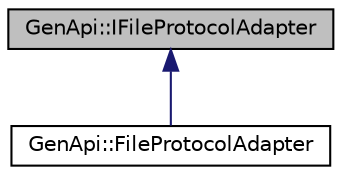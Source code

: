 digraph "GenApi::IFileProtocolAdapter"
{
  edge [fontname="Helvetica",fontsize="10",labelfontname="Helvetica",labelfontsize="10"];
  node [fontname="Helvetica",fontsize="10",shape=record];
  Node1 [label="GenApi::IFileProtocolAdapter",height=0.2,width=0.4,color="black", fillcolor="grey75", style="filled", fontcolor="black"];
  Node1 -> Node2 [dir="back",color="midnightblue",fontsize="10",style="solid",fontname="Helvetica"];
  Node2 [label="GenApi::FileProtocolAdapter",height=0.2,width=0.4,color="black", fillcolor="white", style="filled",URL="$class_gen_api_1_1_file_protocol_adapter.html",tooltip="Adapter between the std::iostreambuf and the SFNC Features representing the device filesystem..."];
}
